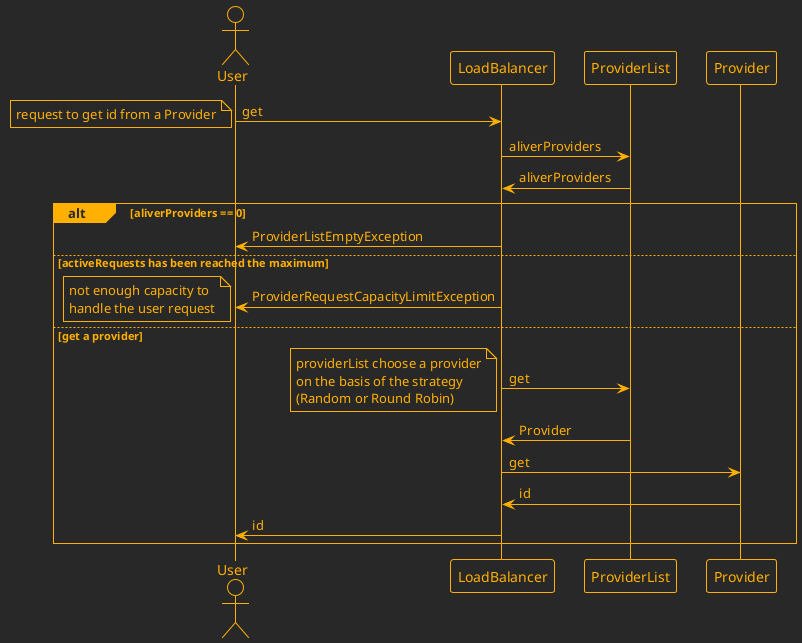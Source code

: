 @startuml
!theme crt-amber

actor User
participant LoadBalancer
participant ProviderList
participant Provider

' title Get id from Provider

User -> LoadBalancer : get
note left: request to get id from a Provider
LoadBalancer -> ProviderList: aliverProviders
ProviderList -> LoadBalancer: aliverProviders

alt aliverProviders == 0
  LoadBalancer -> User: ProviderListEmptyException

else activeRequests has been reached the maximum
  LoadBalancer -> User: ProviderRequestCapacityLimitException
  note left
  not enough capacity to
  handle the user request
  end note

else get a provider
  LoadBalancer -> ProviderList: get
  note left
  providerList choose a provider
  on the basis of the strategy
  (Random or Round Robin)
  end note
  ProviderList -> LoadBalancer: Provider
  LoadBalancer -> Provider: get
  Provider -> LoadBalancer: id
  LoadBalancer -> User: id

end

@enduml